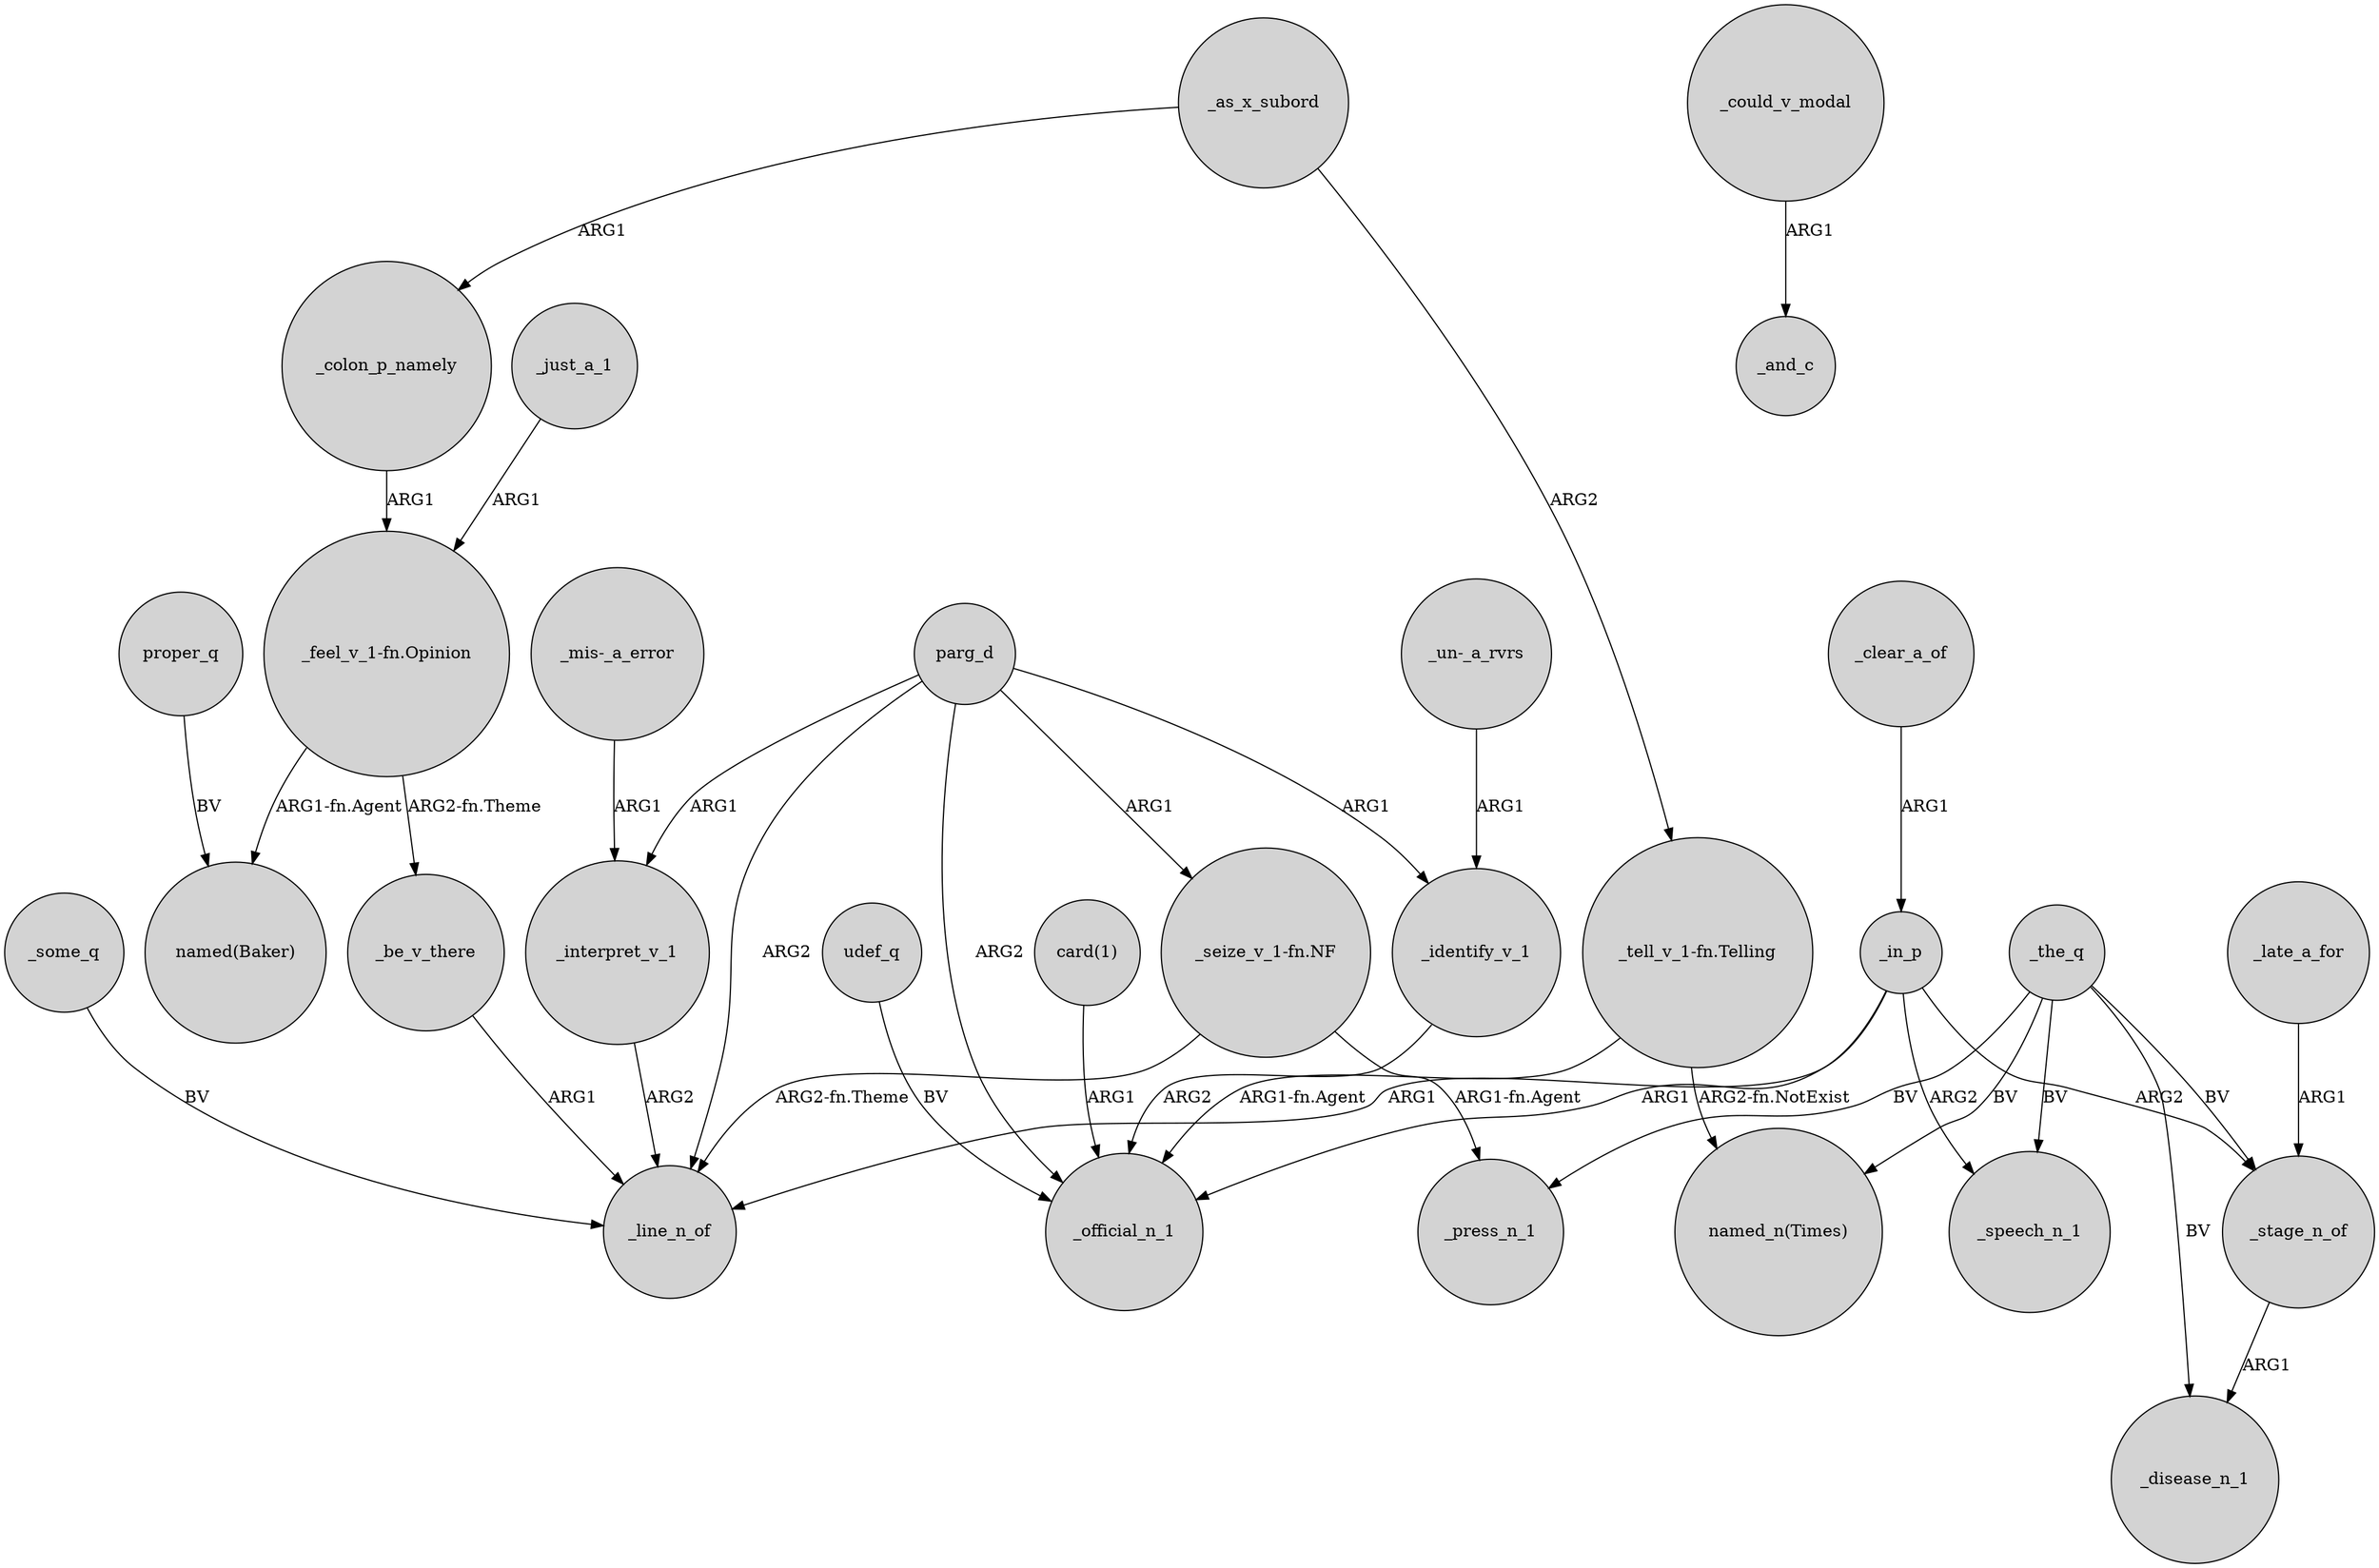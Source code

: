 digraph {
	node [shape=circle style=filled]
	parg_d -> _interpret_v_1 [label=ARG1]
	_stage_n_of -> _disease_n_1 [label=ARG1]
	_the_q -> _press_n_1 [label=BV]
	_the_q -> _stage_n_of [label=BV]
	_just_a_1 -> "_feel_v_1-fn.Opinion" [label=ARG1]
	_as_x_subord -> _colon_p_namely [label=ARG1]
	parg_d -> _line_n_of [label=ARG2]
	_be_v_there -> _line_n_of [label=ARG1]
	_some_q -> _line_n_of [label=BV]
	_interpret_v_1 -> _line_n_of [label=ARG2]
	"_mis-_a_error" -> _interpret_v_1 [label=ARG1]
	"_un-_a_rvrs" -> _identify_v_1 [label=ARG1]
	"card(1)" -> _official_n_1 [label=ARG1]
	_the_q -> _disease_n_1 [label=BV]
	"_tell_v_1-fn.Telling" -> _official_n_1 [label="ARG1-fn.Agent"]
	parg_d -> _official_n_1 [label=ARG2]
	_in_p -> _stage_n_of [label=ARG2]
	_in_p -> _official_n_1 [label=ARG1]
	parg_d -> _identify_v_1 [label=ARG1]
	_late_a_for -> _stage_n_of [label=ARG1]
	proper_q -> "named(Baker)" [label=BV]
	_could_v_modal -> _and_c [label=ARG1]
	"_seize_v_1-fn.NF" -> _line_n_of [label="ARG2-fn.Theme"]
	parg_d -> "_seize_v_1-fn.NF" [label=ARG1]
	"_tell_v_1-fn.Telling" -> "named_n(Times)" [label="ARG2-fn.NotExist"]
	_in_p -> _line_n_of [label=ARG1]
	udef_q -> _official_n_1 [label=BV]
	_as_x_subord -> "_tell_v_1-fn.Telling" [label=ARG2]
	_colon_p_namely -> "_feel_v_1-fn.Opinion" [label=ARG1]
	"_feel_v_1-fn.Opinion" -> "named(Baker)" [label="ARG1-fn.Agent"]
	"_seize_v_1-fn.NF" -> _press_n_1 [label="ARG1-fn.Agent"]
	"_feel_v_1-fn.Opinion" -> _be_v_there [label="ARG2-fn.Theme"]
	_the_q -> _speech_n_1 [label=BV]
	_in_p -> _speech_n_1 [label=ARG2]
	_the_q -> "named_n(Times)" [label=BV]
	_identify_v_1 -> _official_n_1 [label=ARG2]
	_clear_a_of -> _in_p [label=ARG1]
}
